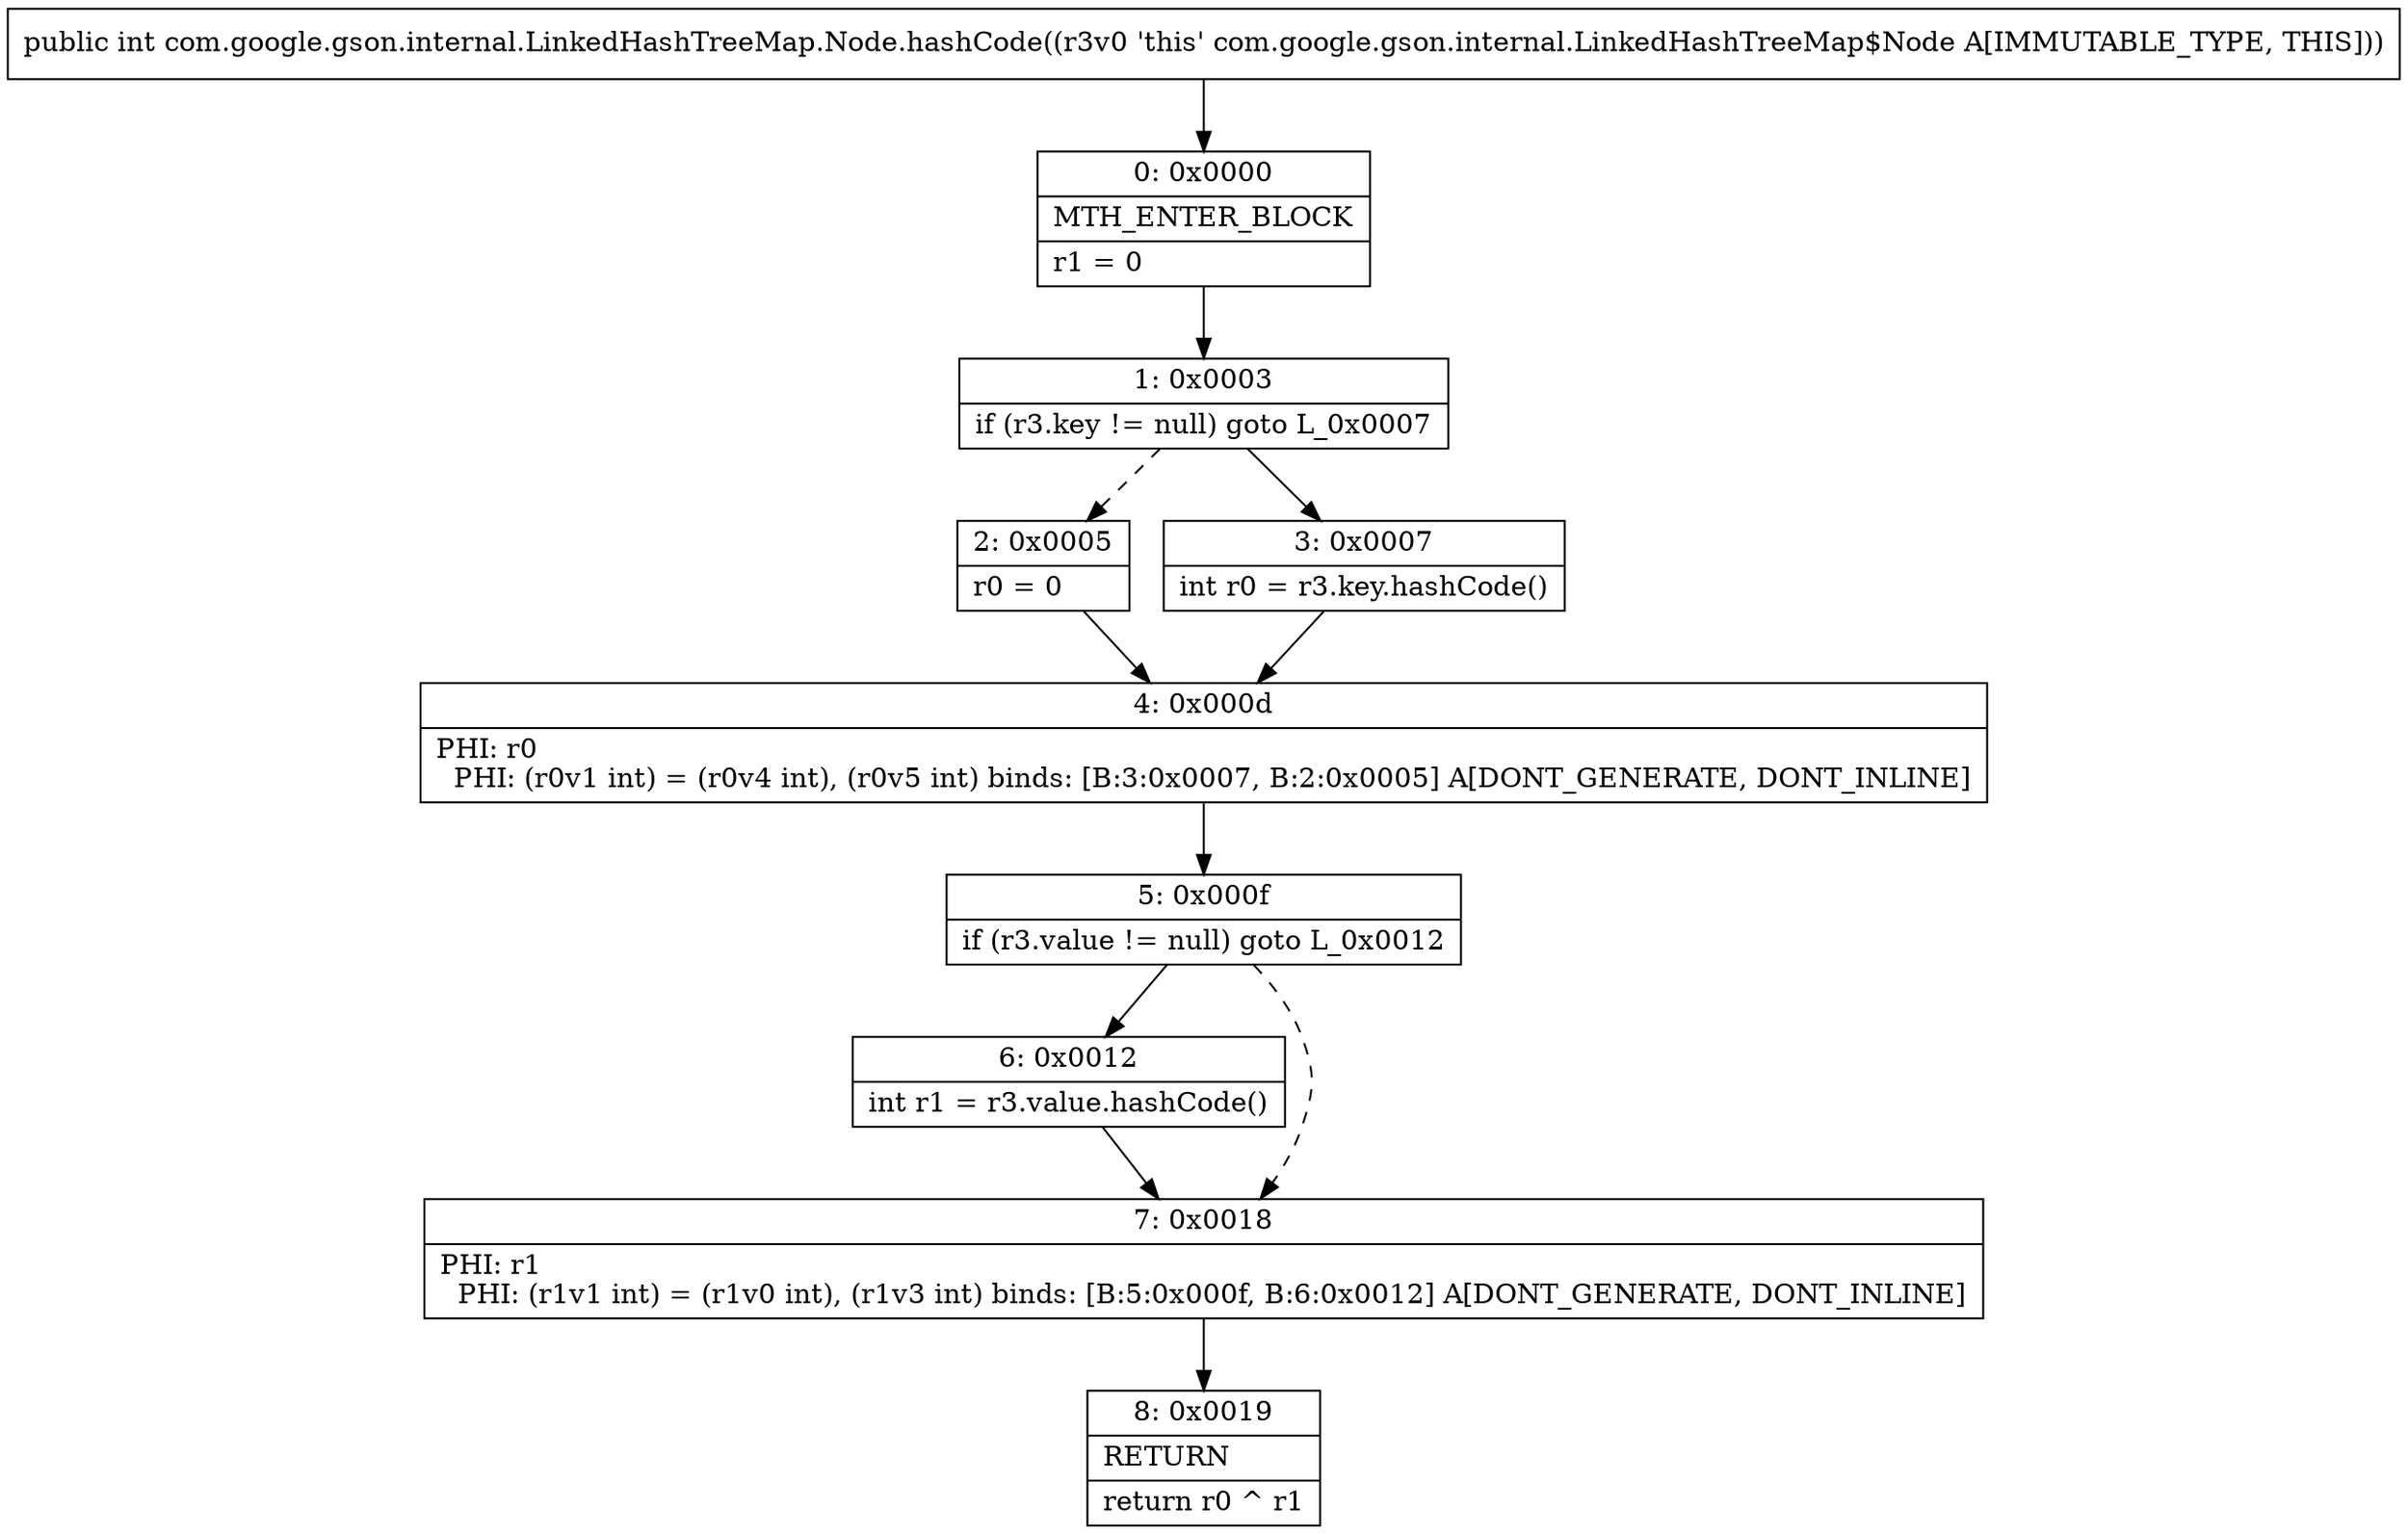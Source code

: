 digraph "CFG forcom.google.gson.internal.LinkedHashTreeMap.Node.hashCode()I" {
Node_0 [shape=record,label="{0\:\ 0x0000|MTH_ENTER_BLOCK\l|r1 = 0\l}"];
Node_1 [shape=record,label="{1\:\ 0x0003|if (r3.key != null) goto L_0x0007\l}"];
Node_2 [shape=record,label="{2\:\ 0x0005|r0 = 0\l}"];
Node_3 [shape=record,label="{3\:\ 0x0007|int r0 = r3.key.hashCode()\l}"];
Node_4 [shape=record,label="{4\:\ 0x000d|PHI: r0 \l  PHI: (r0v1 int) = (r0v4 int), (r0v5 int) binds: [B:3:0x0007, B:2:0x0005] A[DONT_GENERATE, DONT_INLINE]\l}"];
Node_5 [shape=record,label="{5\:\ 0x000f|if (r3.value != null) goto L_0x0012\l}"];
Node_6 [shape=record,label="{6\:\ 0x0012|int r1 = r3.value.hashCode()\l}"];
Node_7 [shape=record,label="{7\:\ 0x0018|PHI: r1 \l  PHI: (r1v1 int) = (r1v0 int), (r1v3 int) binds: [B:5:0x000f, B:6:0x0012] A[DONT_GENERATE, DONT_INLINE]\l}"];
Node_8 [shape=record,label="{8\:\ 0x0019|RETURN\l|return r0 ^ r1\l}"];
MethodNode[shape=record,label="{public int com.google.gson.internal.LinkedHashTreeMap.Node.hashCode((r3v0 'this' com.google.gson.internal.LinkedHashTreeMap$Node A[IMMUTABLE_TYPE, THIS])) }"];
MethodNode -> Node_0;
Node_0 -> Node_1;
Node_1 -> Node_2[style=dashed];
Node_1 -> Node_3;
Node_2 -> Node_4;
Node_3 -> Node_4;
Node_4 -> Node_5;
Node_5 -> Node_6;
Node_5 -> Node_7[style=dashed];
Node_6 -> Node_7;
Node_7 -> Node_8;
}

